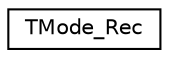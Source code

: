 digraph "Graphical Class Hierarchy"
{
 // LATEX_PDF_SIZE
  edge [fontname="Helvetica",fontsize="10",labelfontname="Helvetica",labelfontsize="10"];
  node [fontname="Helvetica",fontsize="10",shape=record];
  rankdir="LR";
  Node0 [label="TMode_Rec",height=0.2,width=0.4,color="black", fillcolor="white", style="filled",URL="$structTMode__Rec.html",tooltip=" "];
}
